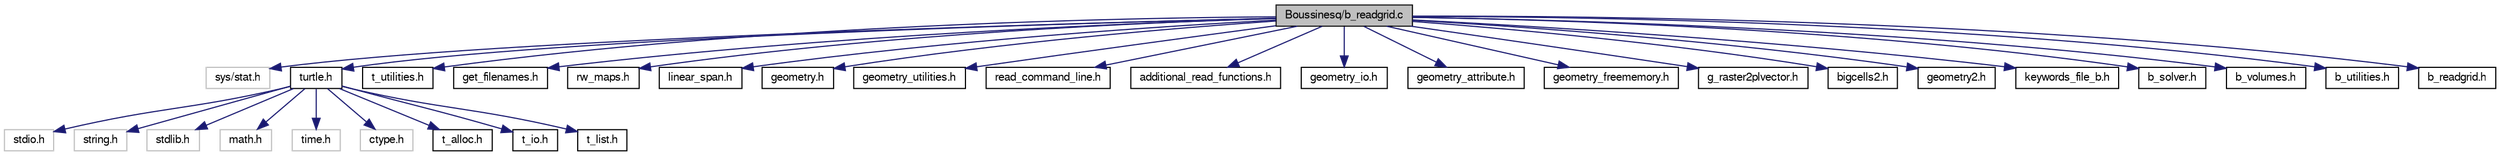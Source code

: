 digraph "Boussinesq/b_readgrid.c"
{
  bgcolor="transparent";
  edge [fontname="FreeSans",fontsize="10",labelfontname="FreeSans",labelfontsize="10"];
  node [fontname="FreeSans",fontsize="10",shape=record];
  Node1 [label="Boussinesq/b_readgrid.c",height=0.2,width=0.4,color="black", fillcolor="grey75", style="filled" fontcolor="black"];
  Node1 -> Node2 [color="midnightblue",fontsize="10",style="solid",fontname="FreeSans"];
  Node2 [label="sys/stat.h",height=0.2,width=0.4,color="grey75"];
  Node1 -> Node3 [color="midnightblue",fontsize="10",style="solid",fontname="FreeSans"];
  Node3 [label="turtle.h",height=0.2,width=0.4,color="black",URL="$turtle_8h.html"];
  Node3 -> Node4 [color="midnightblue",fontsize="10",style="solid",fontname="FreeSans"];
  Node4 [label="stdio.h",height=0.2,width=0.4,color="grey75"];
  Node3 -> Node5 [color="midnightblue",fontsize="10",style="solid",fontname="FreeSans"];
  Node5 [label="string.h",height=0.2,width=0.4,color="grey75"];
  Node3 -> Node6 [color="midnightblue",fontsize="10",style="solid",fontname="FreeSans"];
  Node6 [label="stdlib.h",height=0.2,width=0.4,color="grey75"];
  Node3 -> Node7 [color="midnightblue",fontsize="10",style="solid",fontname="FreeSans"];
  Node7 [label="math.h",height=0.2,width=0.4,color="grey75"];
  Node3 -> Node8 [color="midnightblue",fontsize="10",style="solid",fontname="FreeSans"];
  Node8 [label="time.h",height=0.2,width=0.4,color="grey75"];
  Node3 -> Node9 [color="midnightblue",fontsize="10",style="solid",fontname="FreeSans"];
  Node9 [label="ctype.h",height=0.2,width=0.4,color="grey75"];
  Node3 -> Node10 [color="midnightblue",fontsize="10",style="solid",fontname="FreeSans"];
  Node10 [label="t_alloc.h",height=0.2,width=0.4,color="black",URL="$t__alloc_8h.html"];
  Node3 -> Node11 [color="midnightblue",fontsize="10",style="solid",fontname="FreeSans"];
  Node11 [label="t_io.h",height=0.2,width=0.4,color="black",URL="$t__io_8h.html"];
  Node3 -> Node12 [color="midnightblue",fontsize="10",style="solid",fontname="FreeSans"];
  Node12 [label="t_list.h",height=0.2,width=0.4,color="black",URL="$t__list_8h.html"];
  Node1 -> Node13 [color="midnightblue",fontsize="10",style="solid",fontname="FreeSans"];
  Node13 [label="t_utilities.h",height=0.2,width=0.4,color="black",URL="$t__utilities_8h.html"];
  Node1 -> Node14 [color="midnightblue",fontsize="10",style="solid",fontname="FreeSans"];
  Node14 [label="get_filenames.h",height=0.2,width=0.4,color="black",URL="$get__filenames_8h.html"];
  Node1 -> Node15 [color="midnightblue",fontsize="10",style="solid",fontname="FreeSans"];
  Node15 [label="rw_maps.h",height=0.2,width=0.4,color="black",URL="$rw__maps_8h.html"];
  Node1 -> Node16 [color="midnightblue",fontsize="10",style="solid",fontname="FreeSans"];
  Node16 [label="linear_span.h",height=0.2,width=0.4,color="black",URL="$linear__span_8h.html"];
  Node1 -> Node17 [color="midnightblue",fontsize="10",style="solid",fontname="FreeSans"];
  Node17 [label="geometry.h",height=0.2,width=0.4,color="black",URL="$geometry_8h.html"];
  Node1 -> Node18 [color="midnightblue",fontsize="10",style="solid",fontname="FreeSans"];
  Node18 [label="geometry_utilities.h",height=0.2,width=0.4,color="black",URL="$geometry__utilities_8h.html"];
  Node1 -> Node19 [color="midnightblue",fontsize="10",style="solid",fontname="FreeSans"];
  Node19 [label="read_command_line.h",height=0.2,width=0.4,color="black",URL="$read__command__line_8h.html"];
  Node1 -> Node20 [color="midnightblue",fontsize="10",style="solid",fontname="FreeSans"];
  Node20 [label="additional_read_functions.h",height=0.2,width=0.4,color="black",URL="$additional__read__functions_8h.html"];
  Node1 -> Node21 [color="midnightblue",fontsize="10",style="solid",fontname="FreeSans"];
  Node21 [label="geometry_io.h",height=0.2,width=0.4,color="black",URL="$geometry__io_8h.html"];
  Node1 -> Node22 [color="midnightblue",fontsize="10",style="solid",fontname="FreeSans"];
  Node22 [label="geometry_attribute.h",height=0.2,width=0.4,color="black",URL="$geometry__attribute_8h.html"];
  Node1 -> Node23 [color="midnightblue",fontsize="10",style="solid",fontname="FreeSans"];
  Node23 [label="geometry_freememory.h",height=0.2,width=0.4,color="black",URL="$geometry__freememory_8h.html"];
  Node1 -> Node24 [color="midnightblue",fontsize="10",style="solid",fontname="FreeSans"];
  Node24 [label="g_raster2plvector.h",height=0.2,width=0.4,color="black",URL="$g__raster2plvector_8h.html"];
  Node1 -> Node25 [color="midnightblue",fontsize="10",style="solid",fontname="FreeSans"];
  Node25 [label="bigcells2.h",height=0.2,width=0.4,color="black",URL="$bigcells2_8h.html"];
  Node1 -> Node26 [color="midnightblue",fontsize="10",style="solid",fontname="FreeSans"];
  Node26 [label="geometry2.h",height=0.2,width=0.4,color="black",URL="$geometry2_8h.html"];
  Node1 -> Node27 [color="midnightblue",fontsize="10",style="solid",fontname="FreeSans"];
  Node27 [label="keywords_file_b.h",height=0.2,width=0.4,color="black",URL="$keywords__file__b_8h.html"];
  Node1 -> Node28 [color="midnightblue",fontsize="10",style="solid",fontname="FreeSans"];
  Node28 [label="b_solver.h",height=0.2,width=0.4,color="black",URL="$b__solver_8h.html"];
  Node1 -> Node29 [color="midnightblue",fontsize="10",style="solid",fontname="FreeSans"];
  Node29 [label="b_volumes.h",height=0.2,width=0.4,color="black",URL="$b__volumes_8h.html"];
  Node1 -> Node30 [color="midnightblue",fontsize="10",style="solid",fontname="FreeSans"];
  Node30 [label="b_utilities.h",height=0.2,width=0.4,color="black",URL="$b__utilities_8h.html"];
  Node1 -> Node31 [color="midnightblue",fontsize="10",style="solid",fontname="FreeSans"];
  Node31 [label="b_readgrid.h",height=0.2,width=0.4,color="black",URL="$b__readgrid_8h.html"];
}
